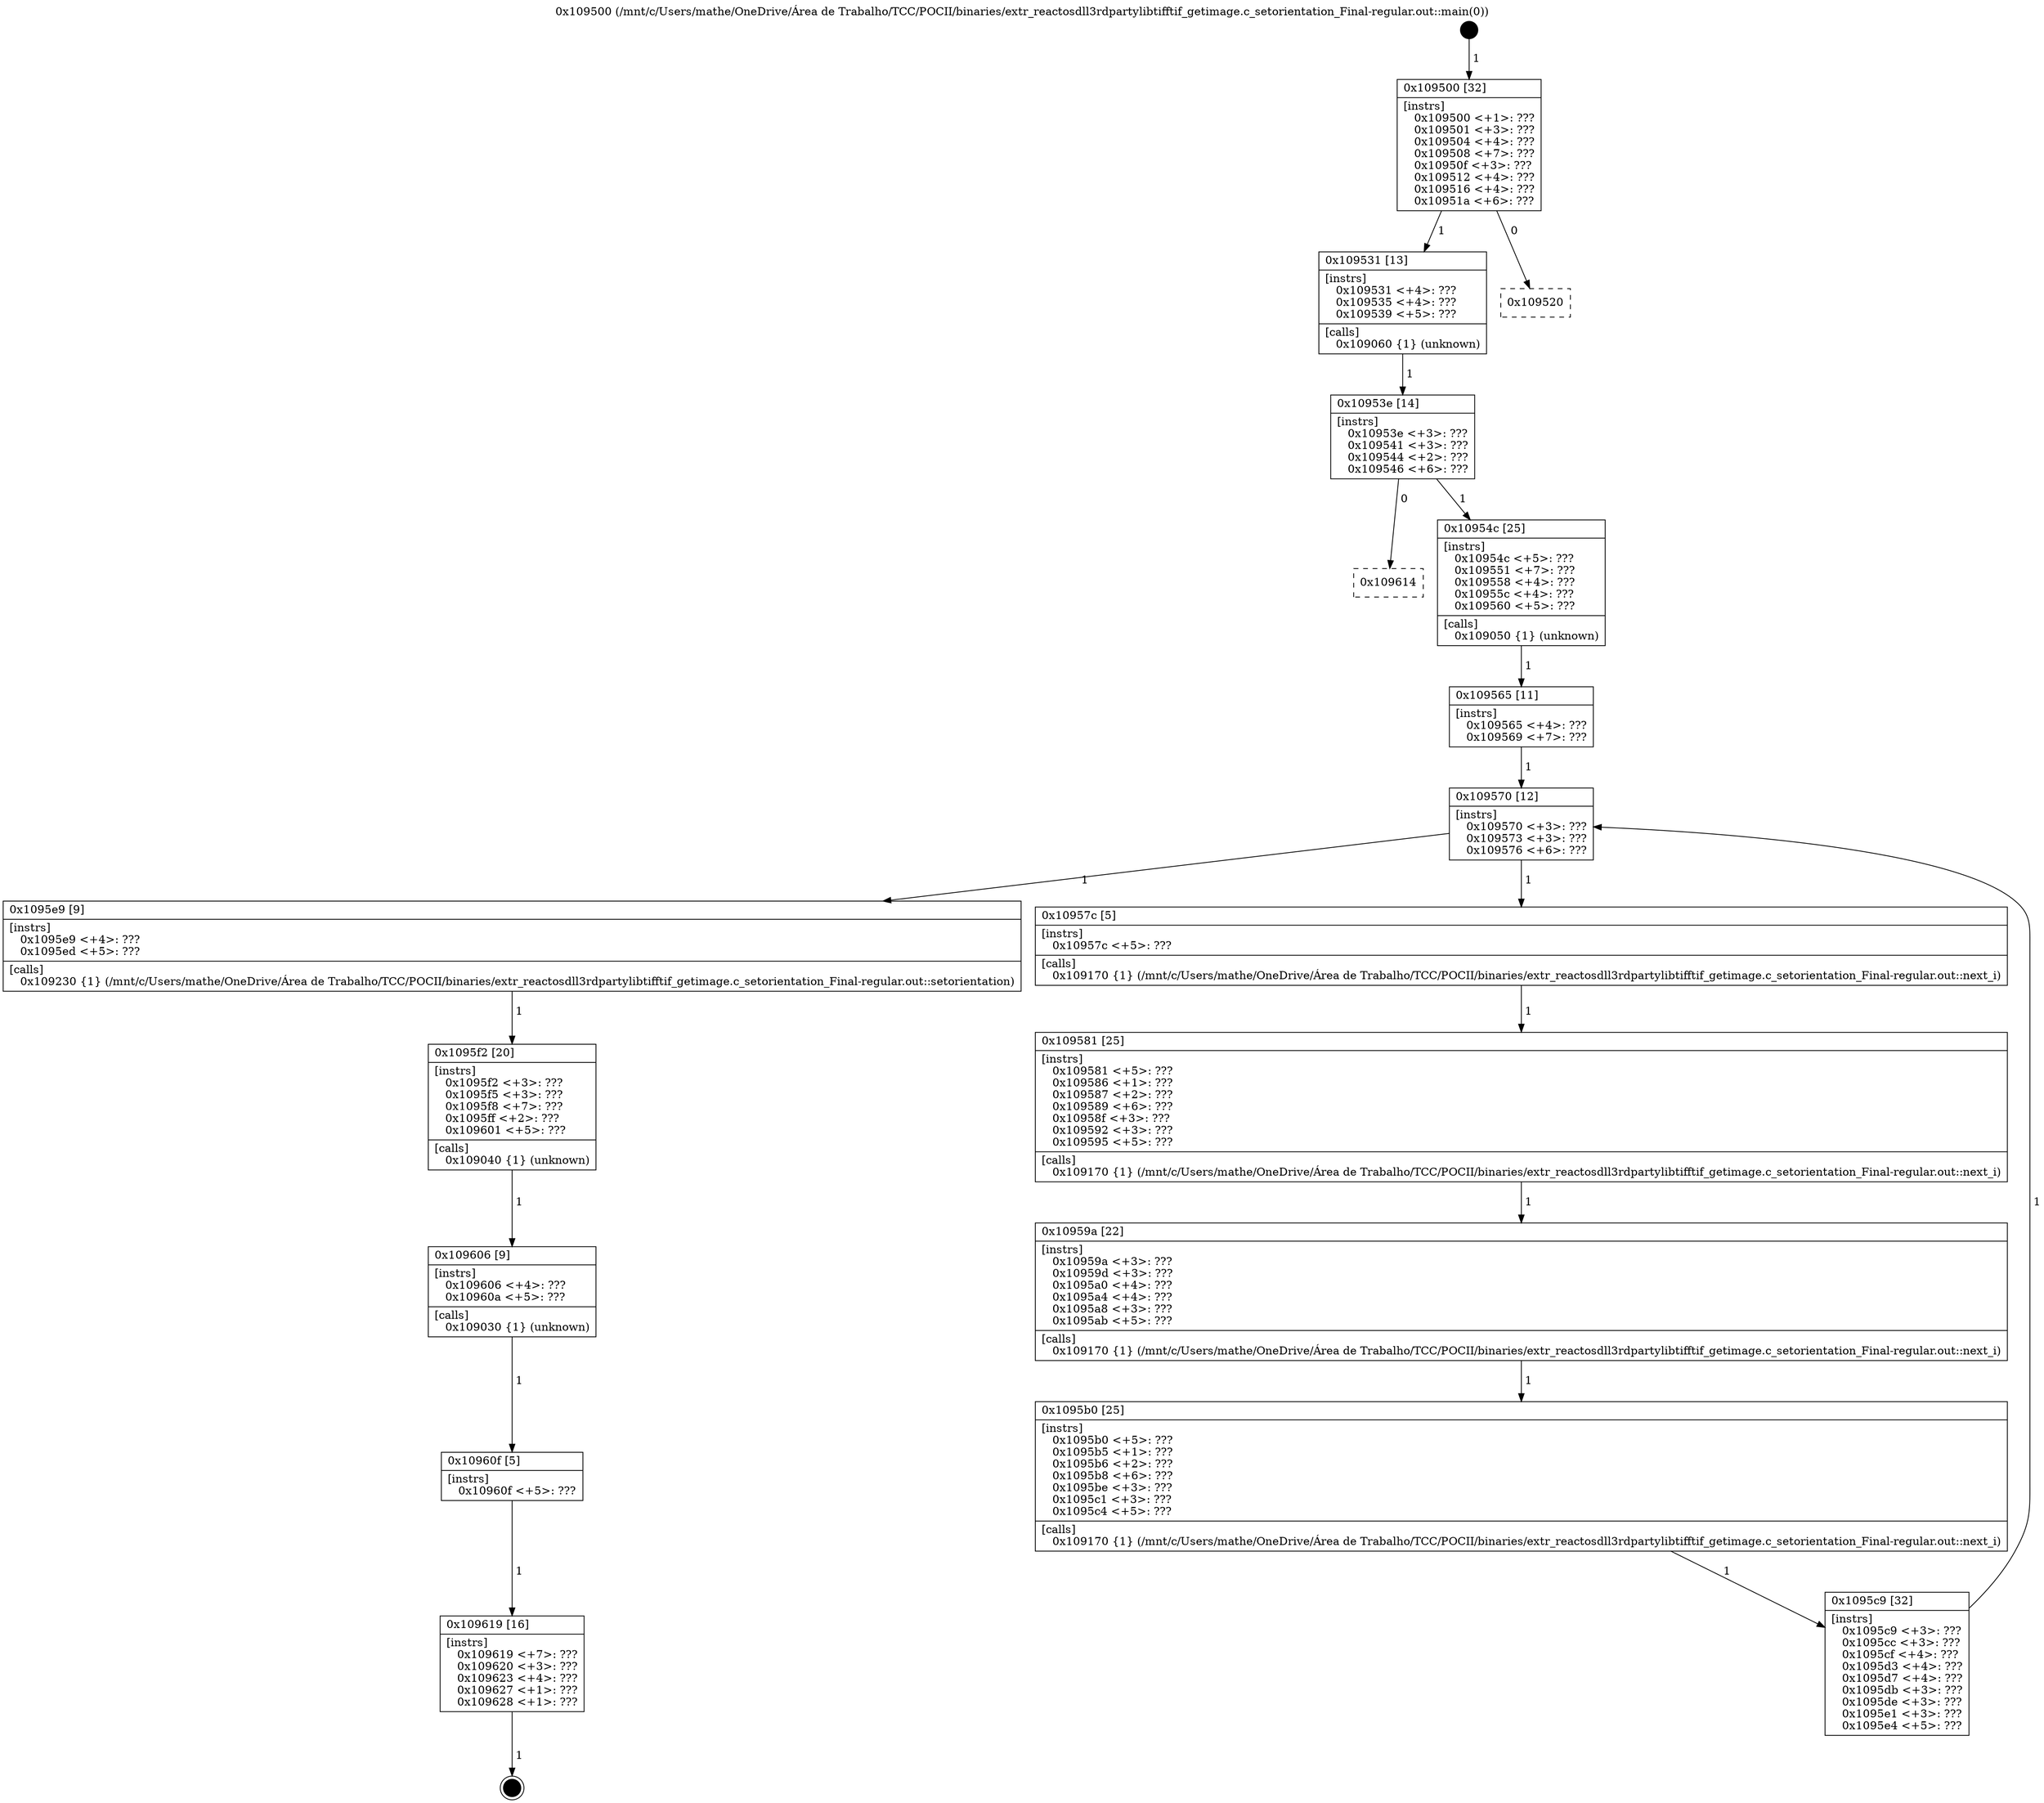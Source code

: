 digraph "0x109500" {
  label = "0x109500 (/mnt/c/Users/mathe/OneDrive/Área de Trabalho/TCC/POCII/binaries/extr_reactosdll3rdpartylibtifftif_getimage.c_setorientation_Final-regular.out::main(0))"
  labelloc = "t"
  node[shape=record]

  Entry [label="",width=0.3,height=0.3,shape=circle,fillcolor=black,style=filled]
  "0x109500" [label="{
     0x109500 [32]\l
     | [instrs]\l
     &nbsp;&nbsp;0x109500 \<+1\>: ???\l
     &nbsp;&nbsp;0x109501 \<+3\>: ???\l
     &nbsp;&nbsp;0x109504 \<+4\>: ???\l
     &nbsp;&nbsp;0x109508 \<+7\>: ???\l
     &nbsp;&nbsp;0x10950f \<+3\>: ???\l
     &nbsp;&nbsp;0x109512 \<+4\>: ???\l
     &nbsp;&nbsp;0x109516 \<+4\>: ???\l
     &nbsp;&nbsp;0x10951a \<+6\>: ???\l
  }"]
  "0x109531" [label="{
     0x109531 [13]\l
     | [instrs]\l
     &nbsp;&nbsp;0x109531 \<+4\>: ???\l
     &nbsp;&nbsp;0x109535 \<+4\>: ???\l
     &nbsp;&nbsp;0x109539 \<+5\>: ???\l
     | [calls]\l
     &nbsp;&nbsp;0x109060 \{1\} (unknown)\l
  }"]
  "0x109520" [label="{
     0x109520\l
  }", style=dashed]
  "0x10953e" [label="{
     0x10953e [14]\l
     | [instrs]\l
     &nbsp;&nbsp;0x10953e \<+3\>: ???\l
     &nbsp;&nbsp;0x109541 \<+3\>: ???\l
     &nbsp;&nbsp;0x109544 \<+2\>: ???\l
     &nbsp;&nbsp;0x109546 \<+6\>: ???\l
  }"]
  "0x109614" [label="{
     0x109614\l
  }", style=dashed]
  "0x10954c" [label="{
     0x10954c [25]\l
     | [instrs]\l
     &nbsp;&nbsp;0x10954c \<+5\>: ???\l
     &nbsp;&nbsp;0x109551 \<+7\>: ???\l
     &nbsp;&nbsp;0x109558 \<+4\>: ???\l
     &nbsp;&nbsp;0x10955c \<+4\>: ???\l
     &nbsp;&nbsp;0x109560 \<+5\>: ???\l
     | [calls]\l
     &nbsp;&nbsp;0x109050 \{1\} (unknown)\l
  }"]
  Exit [label="",width=0.3,height=0.3,shape=circle,fillcolor=black,style=filled,peripheries=2]
  "0x109570" [label="{
     0x109570 [12]\l
     | [instrs]\l
     &nbsp;&nbsp;0x109570 \<+3\>: ???\l
     &nbsp;&nbsp;0x109573 \<+3\>: ???\l
     &nbsp;&nbsp;0x109576 \<+6\>: ???\l
  }"]
  "0x1095e9" [label="{
     0x1095e9 [9]\l
     | [instrs]\l
     &nbsp;&nbsp;0x1095e9 \<+4\>: ???\l
     &nbsp;&nbsp;0x1095ed \<+5\>: ???\l
     | [calls]\l
     &nbsp;&nbsp;0x109230 \{1\} (/mnt/c/Users/mathe/OneDrive/Área de Trabalho/TCC/POCII/binaries/extr_reactosdll3rdpartylibtifftif_getimage.c_setorientation_Final-regular.out::setorientation)\l
  }"]
  "0x10957c" [label="{
     0x10957c [5]\l
     | [instrs]\l
     &nbsp;&nbsp;0x10957c \<+5\>: ???\l
     | [calls]\l
     &nbsp;&nbsp;0x109170 \{1\} (/mnt/c/Users/mathe/OneDrive/Área de Trabalho/TCC/POCII/binaries/extr_reactosdll3rdpartylibtifftif_getimage.c_setorientation_Final-regular.out::next_i)\l
  }"]
  "0x109581" [label="{
     0x109581 [25]\l
     | [instrs]\l
     &nbsp;&nbsp;0x109581 \<+5\>: ???\l
     &nbsp;&nbsp;0x109586 \<+1\>: ???\l
     &nbsp;&nbsp;0x109587 \<+2\>: ???\l
     &nbsp;&nbsp;0x109589 \<+6\>: ???\l
     &nbsp;&nbsp;0x10958f \<+3\>: ???\l
     &nbsp;&nbsp;0x109592 \<+3\>: ???\l
     &nbsp;&nbsp;0x109595 \<+5\>: ???\l
     | [calls]\l
     &nbsp;&nbsp;0x109170 \{1\} (/mnt/c/Users/mathe/OneDrive/Área de Trabalho/TCC/POCII/binaries/extr_reactosdll3rdpartylibtifftif_getimage.c_setorientation_Final-regular.out::next_i)\l
  }"]
  "0x10959a" [label="{
     0x10959a [22]\l
     | [instrs]\l
     &nbsp;&nbsp;0x10959a \<+3\>: ???\l
     &nbsp;&nbsp;0x10959d \<+3\>: ???\l
     &nbsp;&nbsp;0x1095a0 \<+4\>: ???\l
     &nbsp;&nbsp;0x1095a4 \<+4\>: ???\l
     &nbsp;&nbsp;0x1095a8 \<+3\>: ???\l
     &nbsp;&nbsp;0x1095ab \<+5\>: ???\l
     | [calls]\l
     &nbsp;&nbsp;0x109170 \{1\} (/mnt/c/Users/mathe/OneDrive/Área de Trabalho/TCC/POCII/binaries/extr_reactosdll3rdpartylibtifftif_getimage.c_setorientation_Final-regular.out::next_i)\l
  }"]
  "0x1095b0" [label="{
     0x1095b0 [25]\l
     | [instrs]\l
     &nbsp;&nbsp;0x1095b0 \<+5\>: ???\l
     &nbsp;&nbsp;0x1095b5 \<+1\>: ???\l
     &nbsp;&nbsp;0x1095b6 \<+2\>: ???\l
     &nbsp;&nbsp;0x1095b8 \<+6\>: ???\l
     &nbsp;&nbsp;0x1095be \<+3\>: ???\l
     &nbsp;&nbsp;0x1095c1 \<+3\>: ???\l
     &nbsp;&nbsp;0x1095c4 \<+5\>: ???\l
     | [calls]\l
     &nbsp;&nbsp;0x109170 \{1\} (/mnt/c/Users/mathe/OneDrive/Área de Trabalho/TCC/POCII/binaries/extr_reactosdll3rdpartylibtifftif_getimage.c_setorientation_Final-regular.out::next_i)\l
  }"]
  "0x1095c9" [label="{
     0x1095c9 [32]\l
     | [instrs]\l
     &nbsp;&nbsp;0x1095c9 \<+3\>: ???\l
     &nbsp;&nbsp;0x1095cc \<+3\>: ???\l
     &nbsp;&nbsp;0x1095cf \<+4\>: ???\l
     &nbsp;&nbsp;0x1095d3 \<+4\>: ???\l
     &nbsp;&nbsp;0x1095d7 \<+4\>: ???\l
     &nbsp;&nbsp;0x1095db \<+3\>: ???\l
     &nbsp;&nbsp;0x1095de \<+3\>: ???\l
     &nbsp;&nbsp;0x1095e1 \<+3\>: ???\l
     &nbsp;&nbsp;0x1095e4 \<+5\>: ???\l
  }"]
  "0x109565" [label="{
     0x109565 [11]\l
     | [instrs]\l
     &nbsp;&nbsp;0x109565 \<+4\>: ???\l
     &nbsp;&nbsp;0x109569 \<+7\>: ???\l
  }"]
  "0x1095f2" [label="{
     0x1095f2 [20]\l
     | [instrs]\l
     &nbsp;&nbsp;0x1095f2 \<+3\>: ???\l
     &nbsp;&nbsp;0x1095f5 \<+3\>: ???\l
     &nbsp;&nbsp;0x1095f8 \<+7\>: ???\l
     &nbsp;&nbsp;0x1095ff \<+2\>: ???\l
     &nbsp;&nbsp;0x109601 \<+5\>: ???\l
     | [calls]\l
     &nbsp;&nbsp;0x109040 \{1\} (unknown)\l
  }"]
  "0x109606" [label="{
     0x109606 [9]\l
     | [instrs]\l
     &nbsp;&nbsp;0x109606 \<+4\>: ???\l
     &nbsp;&nbsp;0x10960a \<+5\>: ???\l
     | [calls]\l
     &nbsp;&nbsp;0x109030 \{1\} (unknown)\l
  }"]
  "0x10960f" [label="{
     0x10960f [5]\l
     | [instrs]\l
     &nbsp;&nbsp;0x10960f \<+5\>: ???\l
  }"]
  "0x109619" [label="{
     0x109619 [16]\l
     | [instrs]\l
     &nbsp;&nbsp;0x109619 \<+7\>: ???\l
     &nbsp;&nbsp;0x109620 \<+3\>: ???\l
     &nbsp;&nbsp;0x109623 \<+4\>: ???\l
     &nbsp;&nbsp;0x109627 \<+1\>: ???\l
     &nbsp;&nbsp;0x109628 \<+1\>: ???\l
  }"]
  Entry -> "0x109500" [label=" 1"]
  "0x109500" -> "0x109531" [label=" 1"]
  "0x109500" -> "0x109520" [label=" 0"]
  "0x109531" -> "0x10953e" [label=" 1"]
  "0x10953e" -> "0x109614" [label=" 0"]
  "0x10953e" -> "0x10954c" [label=" 1"]
  "0x109619" -> Exit [label=" 1"]
  "0x10954c" -> "0x109565" [label=" 1"]
  "0x109570" -> "0x1095e9" [label=" 1"]
  "0x109570" -> "0x10957c" [label=" 1"]
  "0x10957c" -> "0x109581" [label=" 1"]
  "0x109581" -> "0x10959a" [label=" 1"]
  "0x10959a" -> "0x1095b0" [label=" 1"]
  "0x1095b0" -> "0x1095c9" [label=" 1"]
  "0x109565" -> "0x109570" [label=" 1"]
  "0x1095c9" -> "0x109570" [label=" 1"]
  "0x1095e9" -> "0x1095f2" [label=" 1"]
  "0x1095f2" -> "0x109606" [label=" 1"]
  "0x109606" -> "0x10960f" [label=" 1"]
  "0x10960f" -> "0x109619" [label=" 1"]
}

